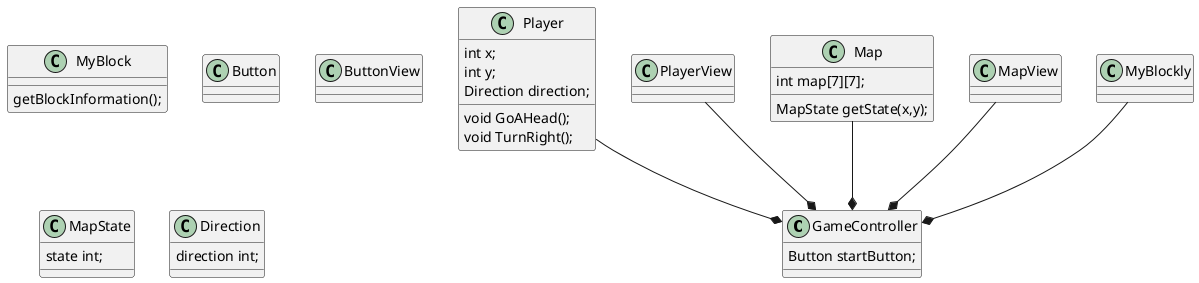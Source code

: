 @startuml
class GameController{
    Button startButton;
}

class MyBlock{
    getBlockInformation();
}

class Button{
}

class ButtonView{
}

class Player{
    int x;
    int y;
    Direction direction;
    void GoAHead();
    void TurnRight();
}

class PlayerView{
}

class Map{
    int map[7][7];
    MapState getState(x,y);
}

class MapView{
}

class MapState{
    state int;
}

class Direction{
    direction int;
}

Player --* GameController
PlayerView --* GameController
Map --* GameController
MapView --* GameController
MyBlockly --* GameController
@enduml